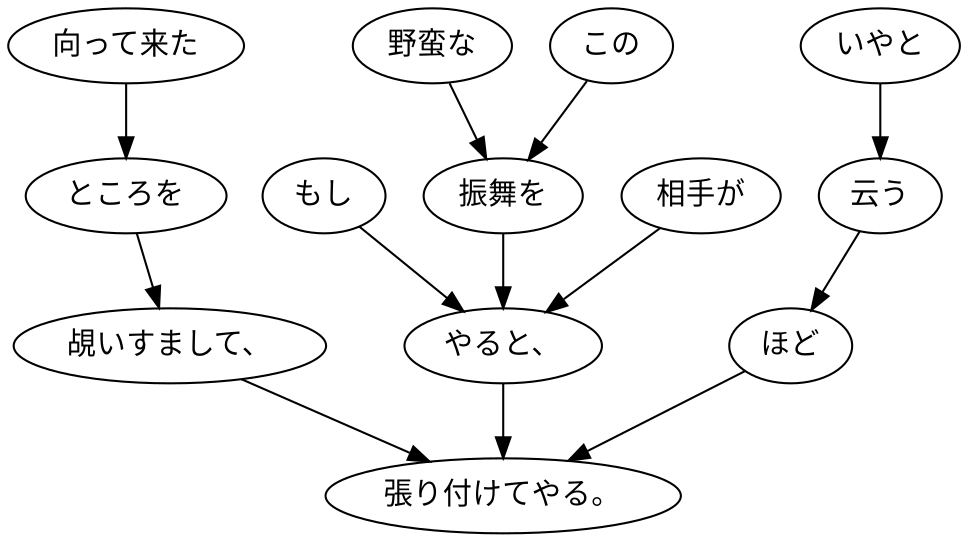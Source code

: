 digraph graph3984 {
	node0 [label="もし"];
	node1 [label="相手が"];
	node2 [label="この"];
	node3 [label="野蛮な"];
	node4 [label="振舞を"];
	node5 [label="やると、"];
	node6 [label="向って来た"];
	node7 [label="ところを"];
	node8 [label="覘いすまして、"];
	node9 [label="いやと"];
	node10 [label="云う"];
	node11 [label="ほど"];
	node12 [label="張り付けてやる。"];
	node0 -> node5;
	node1 -> node5;
	node2 -> node4;
	node3 -> node4;
	node4 -> node5;
	node5 -> node12;
	node6 -> node7;
	node7 -> node8;
	node8 -> node12;
	node9 -> node10;
	node10 -> node11;
	node11 -> node12;
}

